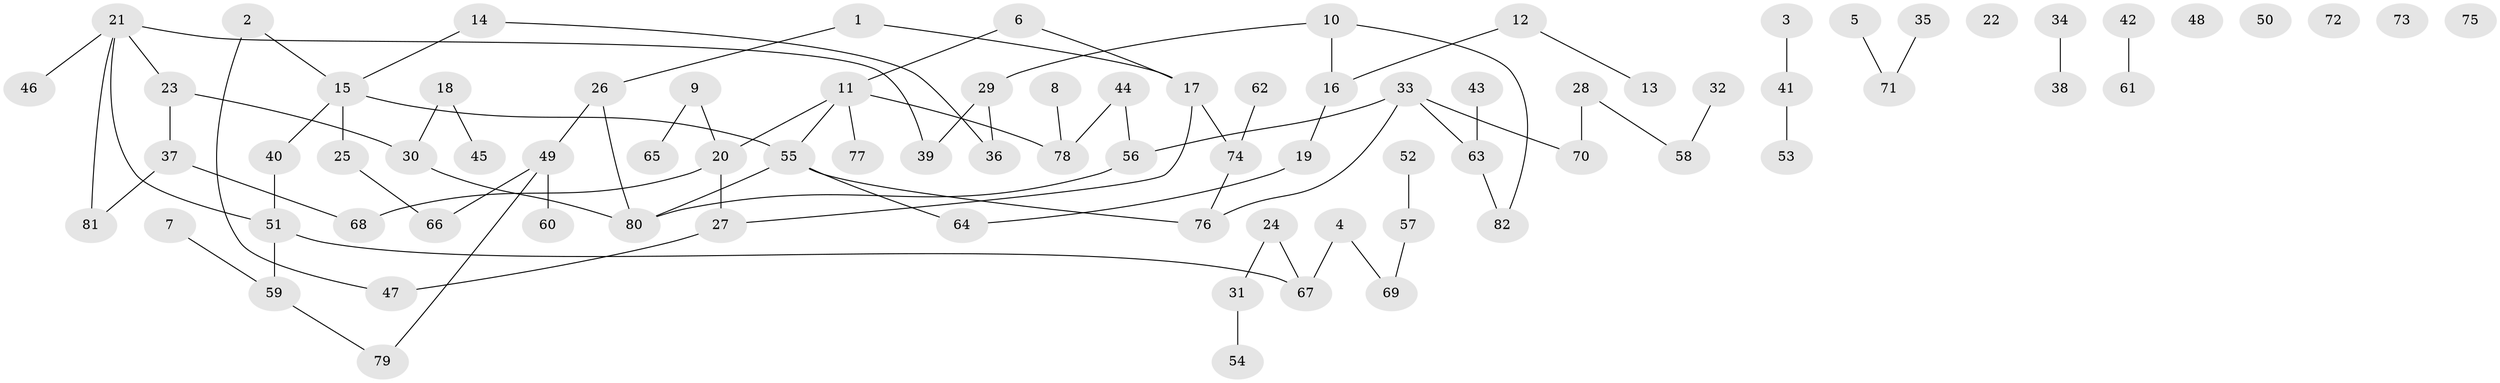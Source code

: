 // Generated by graph-tools (version 1.1) at 2025/33/03/09/25 02:33:49]
// undirected, 82 vertices, 85 edges
graph export_dot {
graph [start="1"]
  node [color=gray90,style=filled];
  1;
  2;
  3;
  4;
  5;
  6;
  7;
  8;
  9;
  10;
  11;
  12;
  13;
  14;
  15;
  16;
  17;
  18;
  19;
  20;
  21;
  22;
  23;
  24;
  25;
  26;
  27;
  28;
  29;
  30;
  31;
  32;
  33;
  34;
  35;
  36;
  37;
  38;
  39;
  40;
  41;
  42;
  43;
  44;
  45;
  46;
  47;
  48;
  49;
  50;
  51;
  52;
  53;
  54;
  55;
  56;
  57;
  58;
  59;
  60;
  61;
  62;
  63;
  64;
  65;
  66;
  67;
  68;
  69;
  70;
  71;
  72;
  73;
  74;
  75;
  76;
  77;
  78;
  79;
  80;
  81;
  82;
  1 -- 17;
  1 -- 26;
  2 -- 15;
  2 -- 47;
  3 -- 41;
  4 -- 67;
  4 -- 69;
  5 -- 71;
  6 -- 11;
  6 -- 17;
  7 -- 59;
  8 -- 78;
  9 -- 20;
  9 -- 65;
  10 -- 16;
  10 -- 29;
  10 -- 82;
  11 -- 20;
  11 -- 55;
  11 -- 77;
  11 -- 78;
  12 -- 13;
  12 -- 16;
  14 -- 15;
  14 -- 36;
  15 -- 25;
  15 -- 40;
  15 -- 55;
  16 -- 19;
  17 -- 27;
  17 -- 74;
  18 -- 30;
  18 -- 45;
  19 -- 64;
  20 -- 27;
  20 -- 68;
  21 -- 23;
  21 -- 39;
  21 -- 46;
  21 -- 51;
  21 -- 81;
  23 -- 30;
  23 -- 37;
  24 -- 31;
  24 -- 67;
  25 -- 66;
  26 -- 49;
  26 -- 80;
  27 -- 47;
  28 -- 58;
  28 -- 70;
  29 -- 36;
  29 -- 39;
  30 -- 80;
  31 -- 54;
  32 -- 58;
  33 -- 56;
  33 -- 63;
  33 -- 70;
  33 -- 76;
  34 -- 38;
  35 -- 71;
  37 -- 68;
  37 -- 81;
  40 -- 51;
  41 -- 53;
  42 -- 61;
  43 -- 63;
  44 -- 56;
  44 -- 78;
  49 -- 60;
  49 -- 66;
  49 -- 79;
  51 -- 59;
  51 -- 67;
  52 -- 57;
  55 -- 64;
  55 -- 76;
  55 -- 80;
  56 -- 80;
  57 -- 69;
  59 -- 79;
  62 -- 74;
  63 -- 82;
  74 -- 76;
}

